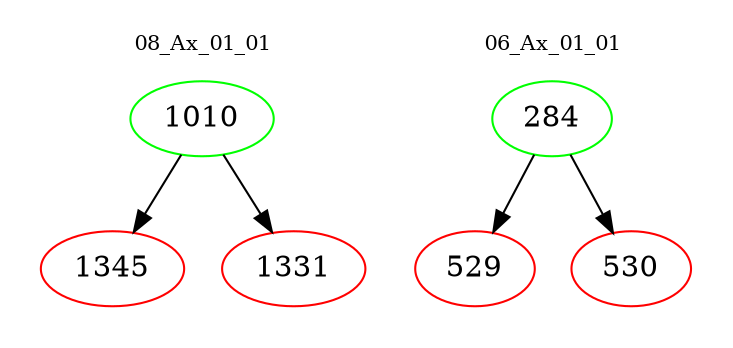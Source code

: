 digraph{
subgraph cluster_0 {
color = white
label = "08_Ax_01_01";
fontsize=10;
T0_1010 [label="1010", color="green"]
T0_1010 -> T0_1345 [color="black"]
T0_1345 [label="1345", color="red"]
T0_1010 -> T0_1331 [color="black"]
T0_1331 [label="1331", color="red"]
}
subgraph cluster_1 {
color = white
label = "06_Ax_01_01";
fontsize=10;
T1_284 [label="284", color="green"]
T1_284 -> T1_529 [color="black"]
T1_529 [label="529", color="red"]
T1_284 -> T1_530 [color="black"]
T1_530 [label="530", color="red"]
}
}
